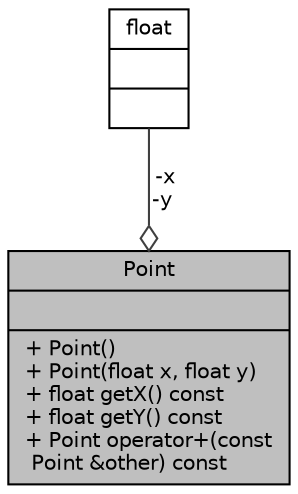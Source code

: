 digraph "Point"
{
 // LATEX_PDF_SIZE
  bgcolor="transparent";
  edge [fontname="Helvetica",fontsize="10",labelfontname="Helvetica",labelfontsize="10"];
  node [fontname="Helvetica",fontsize="10",shape=record];
  Node1 [label="{Point\n||+  Point()\l+  Point(float x, float y)\l+ float getX() const\l+ float getY() const\l+ Point operator+(const\l Point &other) const\l}",height=0.2,width=0.4,color="black", fillcolor="grey75", style="filled", fontcolor="black",tooltip=" "];
  Node2 -> Node1 [color="grey25",fontsize="10",style="solid",label=" -x\n-y" ,arrowhead="odiamond",fontname="Helvetica"];
  Node2 [label="{float\n||}",height=0.2,width=0.4,color="black",tooltip=" "];
}
